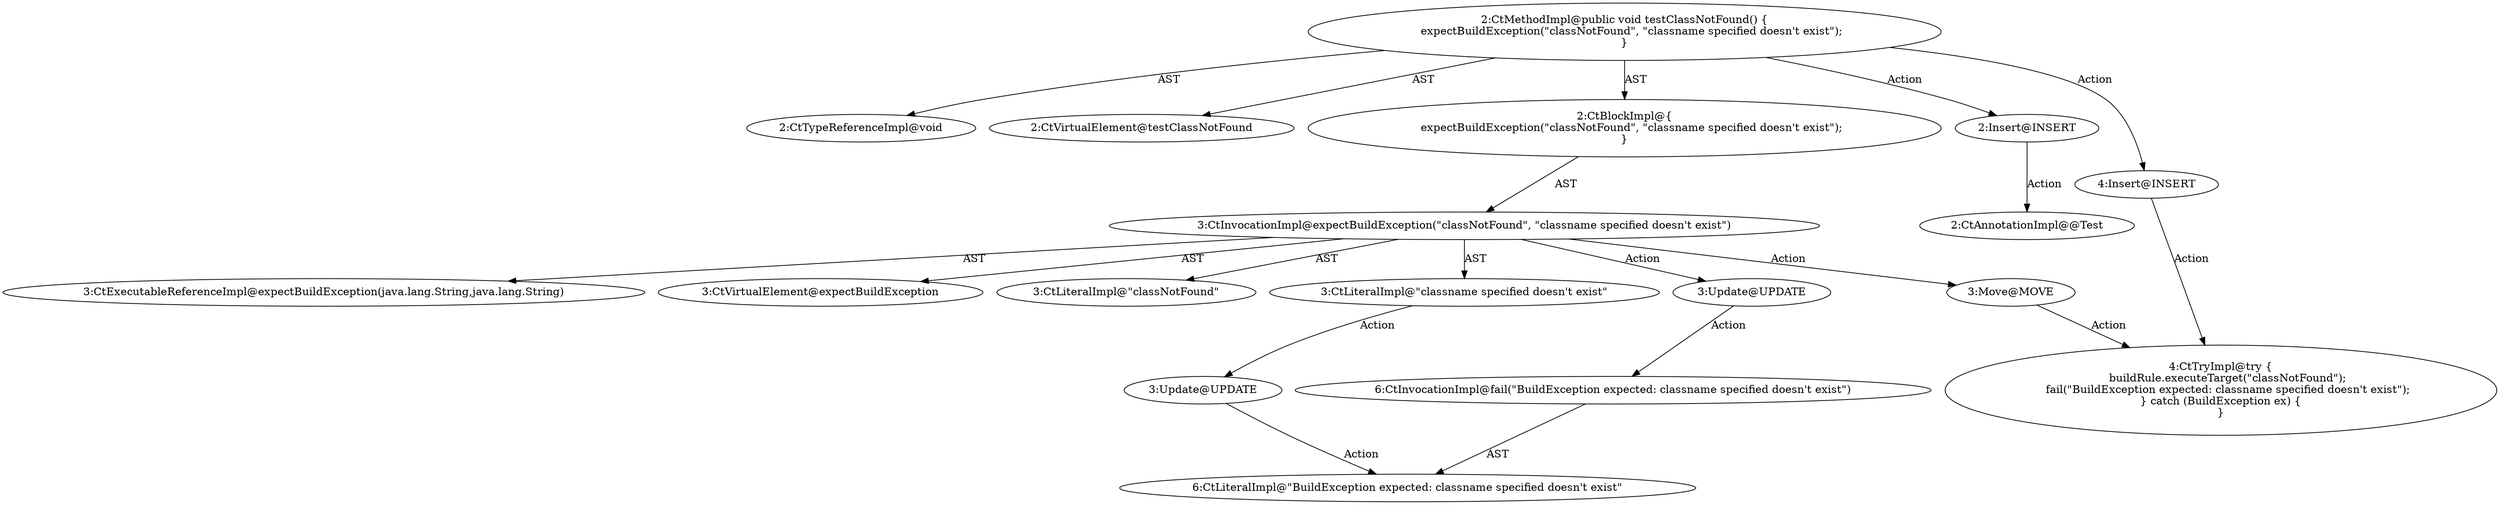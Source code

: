 digraph "testClassNotFound#?" {
0 [label="2:CtTypeReferenceImpl@void" shape=ellipse]
1 [label="2:CtVirtualElement@testClassNotFound" shape=ellipse]
2 [label="3:CtExecutableReferenceImpl@expectBuildException(java.lang.String,java.lang.String)" shape=ellipse]
3 [label="3:CtVirtualElement@expectBuildException" shape=ellipse]
4 [label="3:CtLiteralImpl@\"classNotFound\"" shape=ellipse]
5 [label="3:CtLiteralImpl@\"classname specified doesn't exist\"" shape=ellipse]
6 [label="3:CtInvocationImpl@expectBuildException(\"classNotFound\", \"classname specified doesn't exist\")" shape=ellipse]
7 [label="2:CtBlockImpl@\{
    expectBuildException(\"classNotFound\", \"classname specified doesn't exist\");
\}" shape=ellipse]
8 [label="2:CtMethodImpl@public void testClassNotFound() \{
    expectBuildException(\"classNotFound\", \"classname specified doesn't exist\");
\}" shape=ellipse]
9 [label="3:Update@UPDATE" shape=ellipse]
10 [label="6:CtInvocationImpl@fail(\"BuildException expected: classname specified doesn't exist\")" shape=ellipse]
11 [label="3:Update@UPDATE" shape=ellipse]
12 [label="6:CtLiteralImpl@\"BuildException expected: classname specified doesn't exist\"" shape=ellipse]
13 [label="2:Insert@INSERT" shape=ellipse]
14 [label="2:CtAnnotationImpl@@Test" shape=ellipse]
15 [label="4:Insert@INSERT" shape=ellipse]
16 [label="4:CtTryImpl@try \{
    buildRule.executeTarget(\"classNotFound\");
    fail(\"BuildException expected: classname specified doesn't exist\");
\} catch (BuildException ex) \{
\}" shape=ellipse]
17 [label="3:Move@MOVE" shape=ellipse]
5 -> 11 [label="Action"];
6 -> 3 [label="AST"];
6 -> 2 [label="AST"];
6 -> 4 [label="AST"];
6 -> 5 [label="AST"];
6 -> 9 [label="Action"];
6 -> 17 [label="Action"];
7 -> 6 [label="AST"];
8 -> 1 [label="AST"];
8 -> 0 [label="AST"];
8 -> 7 [label="AST"];
8 -> 13 [label="Action"];
8 -> 15 [label="Action"];
9 -> 10 [label="Action"];
10 -> 12 [label="AST"];
11 -> 12 [label="Action"];
13 -> 14 [label="Action"];
15 -> 16 [label="Action"];
17 -> 16 [label="Action"];
}